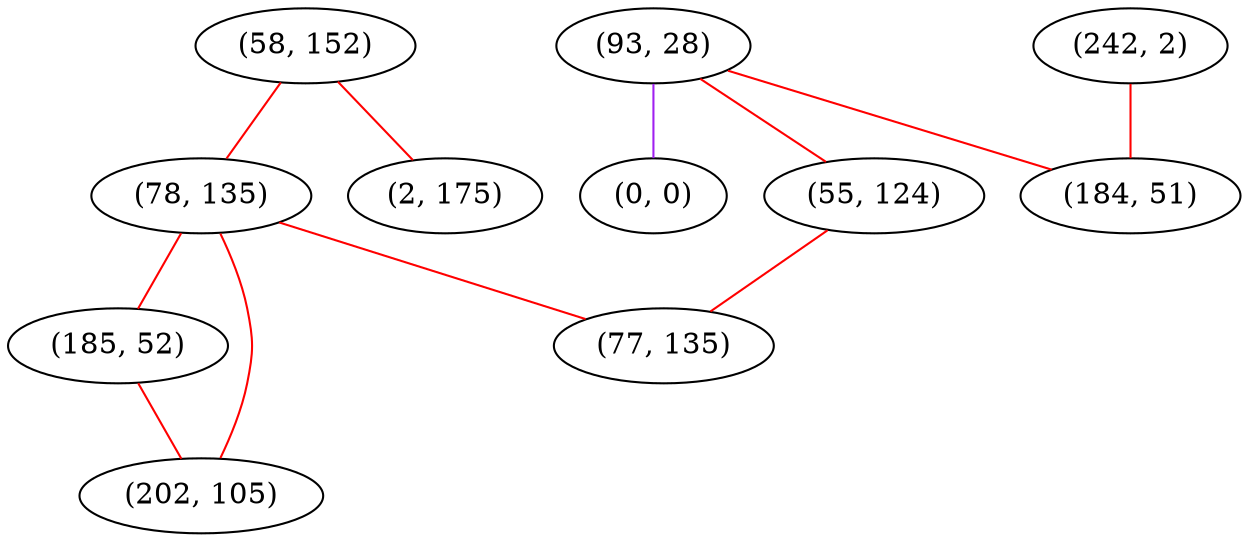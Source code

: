 graph "" {
"(58, 152)";
"(93, 28)";
"(0, 0)";
"(242, 2)";
"(55, 124)";
"(78, 135)";
"(184, 51)";
"(77, 135)";
"(185, 52)";
"(2, 175)";
"(202, 105)";
"(58, 152)" -- "(2, 175)"  [color=red, key=0, weight=1];
"(58, 152)" -- "(78, 135)"  [color=red, key=0, weight=1];
"(93, 28)" -- "(55, 124)"  [color=red, key=0, weight=1];
"(93, 28)" -- "(184, 51)"  [color=red, key=0, weight=1];
"(93, 28)" -- "(0, 0)"  [color=purple, key=0, weight=4];
"(242, 2)" -- "(184, 51)"  [color=red, key=0, weight=1];
"(55, 124)" -- "(77, 135)"  [color=red, key=0, weight=1];
"(78, 135)" -- "(77, 135)"  [color=red, key=0, weight=1];
"(78, 135)" -- "(185, 52)"  [color=red, key=0, weight=1];
"(78, 135)" -- "(202, 105)"  [color=red, key=0, weight=1];
"(185, 52)" -- "(202, 105)"  [color=red, key=0, weight=1];
}
